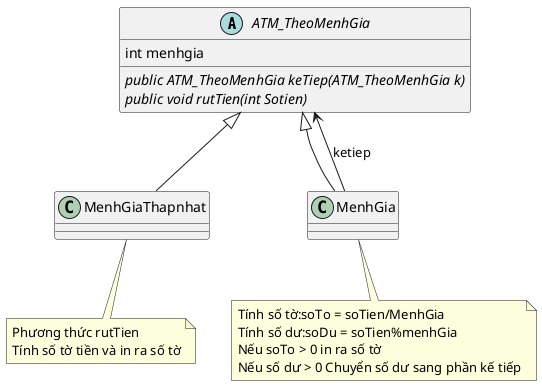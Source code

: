 @startuml
'https://plantuml.com/sequence-diagram

abstract ATM_TheoMenhGia
{
int menhgia
public {abstract} ATM_TheoMenhGia keTiep(ATM_TheoMenhGia k)
public {abstract} void rutTien(int Sotien)
}

ATM_TheoMenhGia <|-- MenhGiaThapnhat
ATM_TheoMenhGia <|-- MenhGia
MenhGia--> ATM_TheoMenhGia:ketiep

note bottom of MenhGiaThapnhat
Phương thức rutTien
Tính số tờ tiền và in ra số tờ
end note

note bottom of MenhGia
    Tính số tờ:soTo = soTien/MenhGia
    Tính số dư:soDu = soTien%menhGia
    Nếu soTo > 0 in ra số tờ
    Nếu số dư > 0 Chuyển số dư sang phần kế tiếp
end note

@enduml
